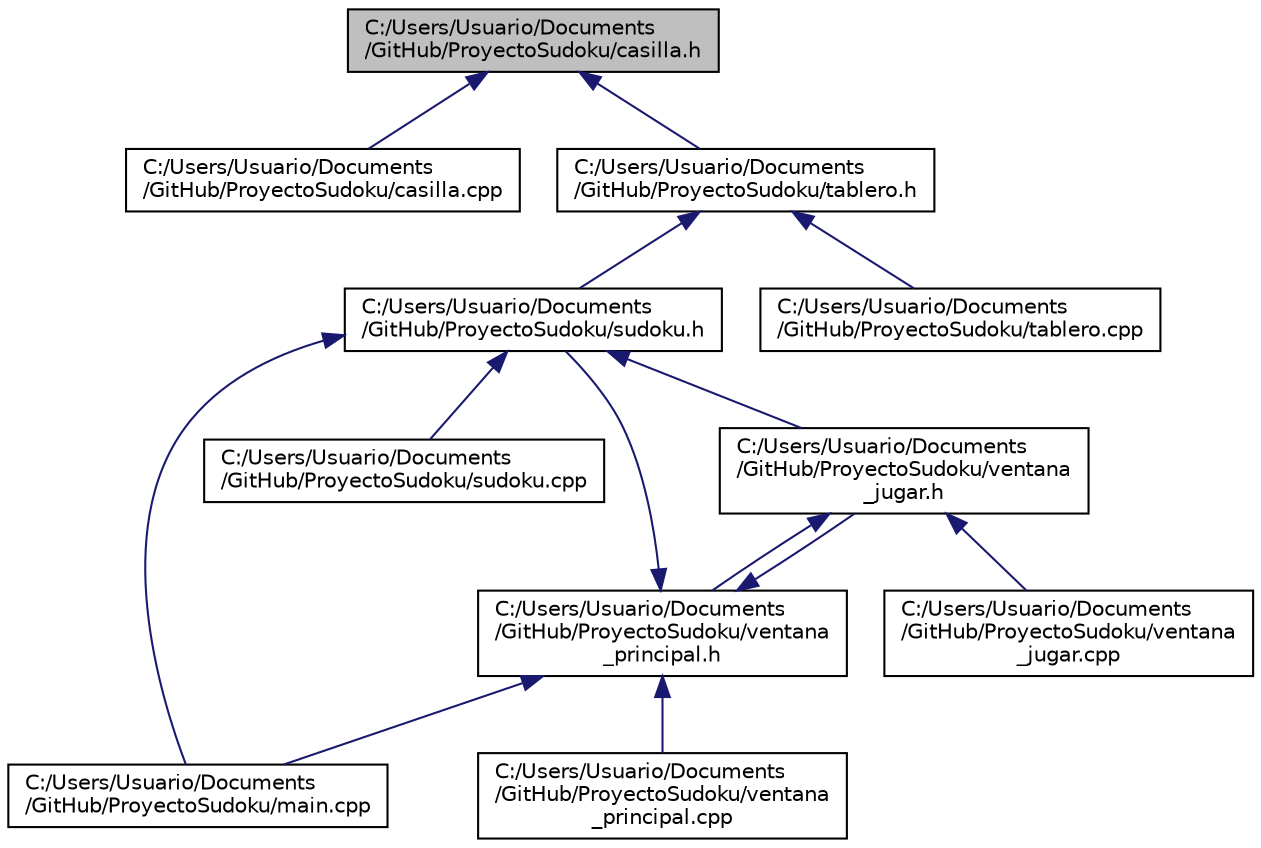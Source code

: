 digraph "C:/Users/Usuario/Documents/GitHub/ProyectoSudoku/casilla.h"
{
  edge [fontname="Helvetica",fontsize="10",labelfontname="Helvetica",labelfontsize="10"];
  node [fontname="Helvetica",fontsize="10",shape=record];
  Node1 [label="C:/Users/Usuario/Documents\l/GitHub/ProyectoSudoku/casilla.h",height=0.2,width=0.4,color="black", fillcolor="grey75", style="filled" fontcolor="black"];
  Node1 -> Node2 [dir="back",color="midnightblue",fontsize="10",style="solid",fontname="Helvetica"];
  Node2 [label="C:/Users/Usuario/Documents\l/GitHub/ProyectoSudoku/casilla.cpp",height=0.2,width=0.4,color="black", fillcolor="white", style="filled",URL="$casilla_8cpp.html"];
  Node1 -> Node3 [dir="back",color="midnightblue",fontsize="10",style="solid",fontname="Helvetica"];
  Node3 [label="C:/Users/Usuario/Documents\l/GitHub/ProyectoSudoku/tablero.h",height=0.2,width=0.4,color="black", fillcolor="white", style="filled",URL="$tablero_8h.html"];
  Node3 -> Node4 [dir="back",color="midnightblue",fontsize="10",style="solid",fontname="Helvetica"];
  Node4 [label="C:/Users/Usuario/Documents\l/GitHub/ProyectoSudoku/sudoku.h",height=0.2,width=0.4,color="black", fillcolor="white", style="filled",URL="$sudoku_8h.html"];
  Node4 -> Node5 [dir="back",color="midnightblue",fontsize="10",style="solid",fontname="Helvetica"];
  Node5 [label="C:/Users/Usuario/Documents\l/GitHub/ProyectoSudoku/main.cpp",height=0.2,width=0.4,color="black", fillcolor="white", style="filled",URL="$main_8cpp.html"];
  Node4 -> Node6 [dir="back",color="midnightblue",fontsize="10",style="solid",fontname="Helvetica"];
  Node6 [label="C:/Users/Usuario/Documents\l/GitHub/ProyectoSudoku/sudoku.cpp",height=0.2,width=0.4,color="black", fillcolor="white", style="filled",URL="$sudoku_8cpp.html"];
  Node4 -> Node7 [dir="back",color="midnightblue",fontsize="10",style="solid",fontname="Helvetica"];
  Node7 [label="C:/Users/Usuario/Documents\l/GitHub/ProyectoSudoku/ventana\l_jugar.h",height=0.2,width=0.4,color="black", fillcolor="white", style="filled",URL="$ventana__jugar_8h.html"];
  Node7 -> Node8 [dir="back",color="midnightblue",fontsize="10",style="solid",fontname="Helvetica"];
  Node8 [label="C:/Users/Usuario/Documents\l/GitHub/ProyectoSudoku/ventana\l_principal.h",height=0.2,width=0.4,color="black", fillcolor="white", style="filled",URL="$ventana__principal_8h.html"];
  Node8 -> Node4 [dir="back",color="midnightblue",fontsize="10",style="solid",fontname="Helvetica"];
  Node8 -> Node5 [dir="back",color="midnightblue",fontsize="10",style="solid",fontname="Helvetica"];
  Node8 -> Node7 [dir="back",color="midnightblue",fontsize="10",style="solid",fontname="Helvetica"];
  Node8 -> Node9 [dir="back",color="midnightblue",fontsize="10",style="solid",fontname="Helvetica"];
  Node9 [label="C:/Users/Usuario/Documents\l/GitHub/ProyectoSudoku/ventana\l_principal.cpp",height=0.2,width=0.4,color="black", fillcolor="white", style="filled",URL="$ventana__principal_8cpp.html"];
  Node7 -> Node10 [dir="back",color="midnightblue",fontsize="10",style="solid",fontname="Helvetica"];
  Node10 [label="C:/Users/Usuario/Documents\l/GitHub/ProyectoSudoku/ventana\l_jugar.cpp",height=0.2,width=0.4,color="black", fillcolor="white", style="filled",URL="$ventana__jugar_8cpp.html"];
  Node3 -> Node11 [dir="back",color="midnightblue",fontsize="10",style="solid",fontname="Helvetica"];
  Node11 [label="C:/Users/Usuario/Documents\l/GitHub/ProyectoSudoku/tablero.cpp",height=0.2,width=0.4,color="black", fillcolor="white", style="filled",URL="$tablero_8cpp.html"];
}
